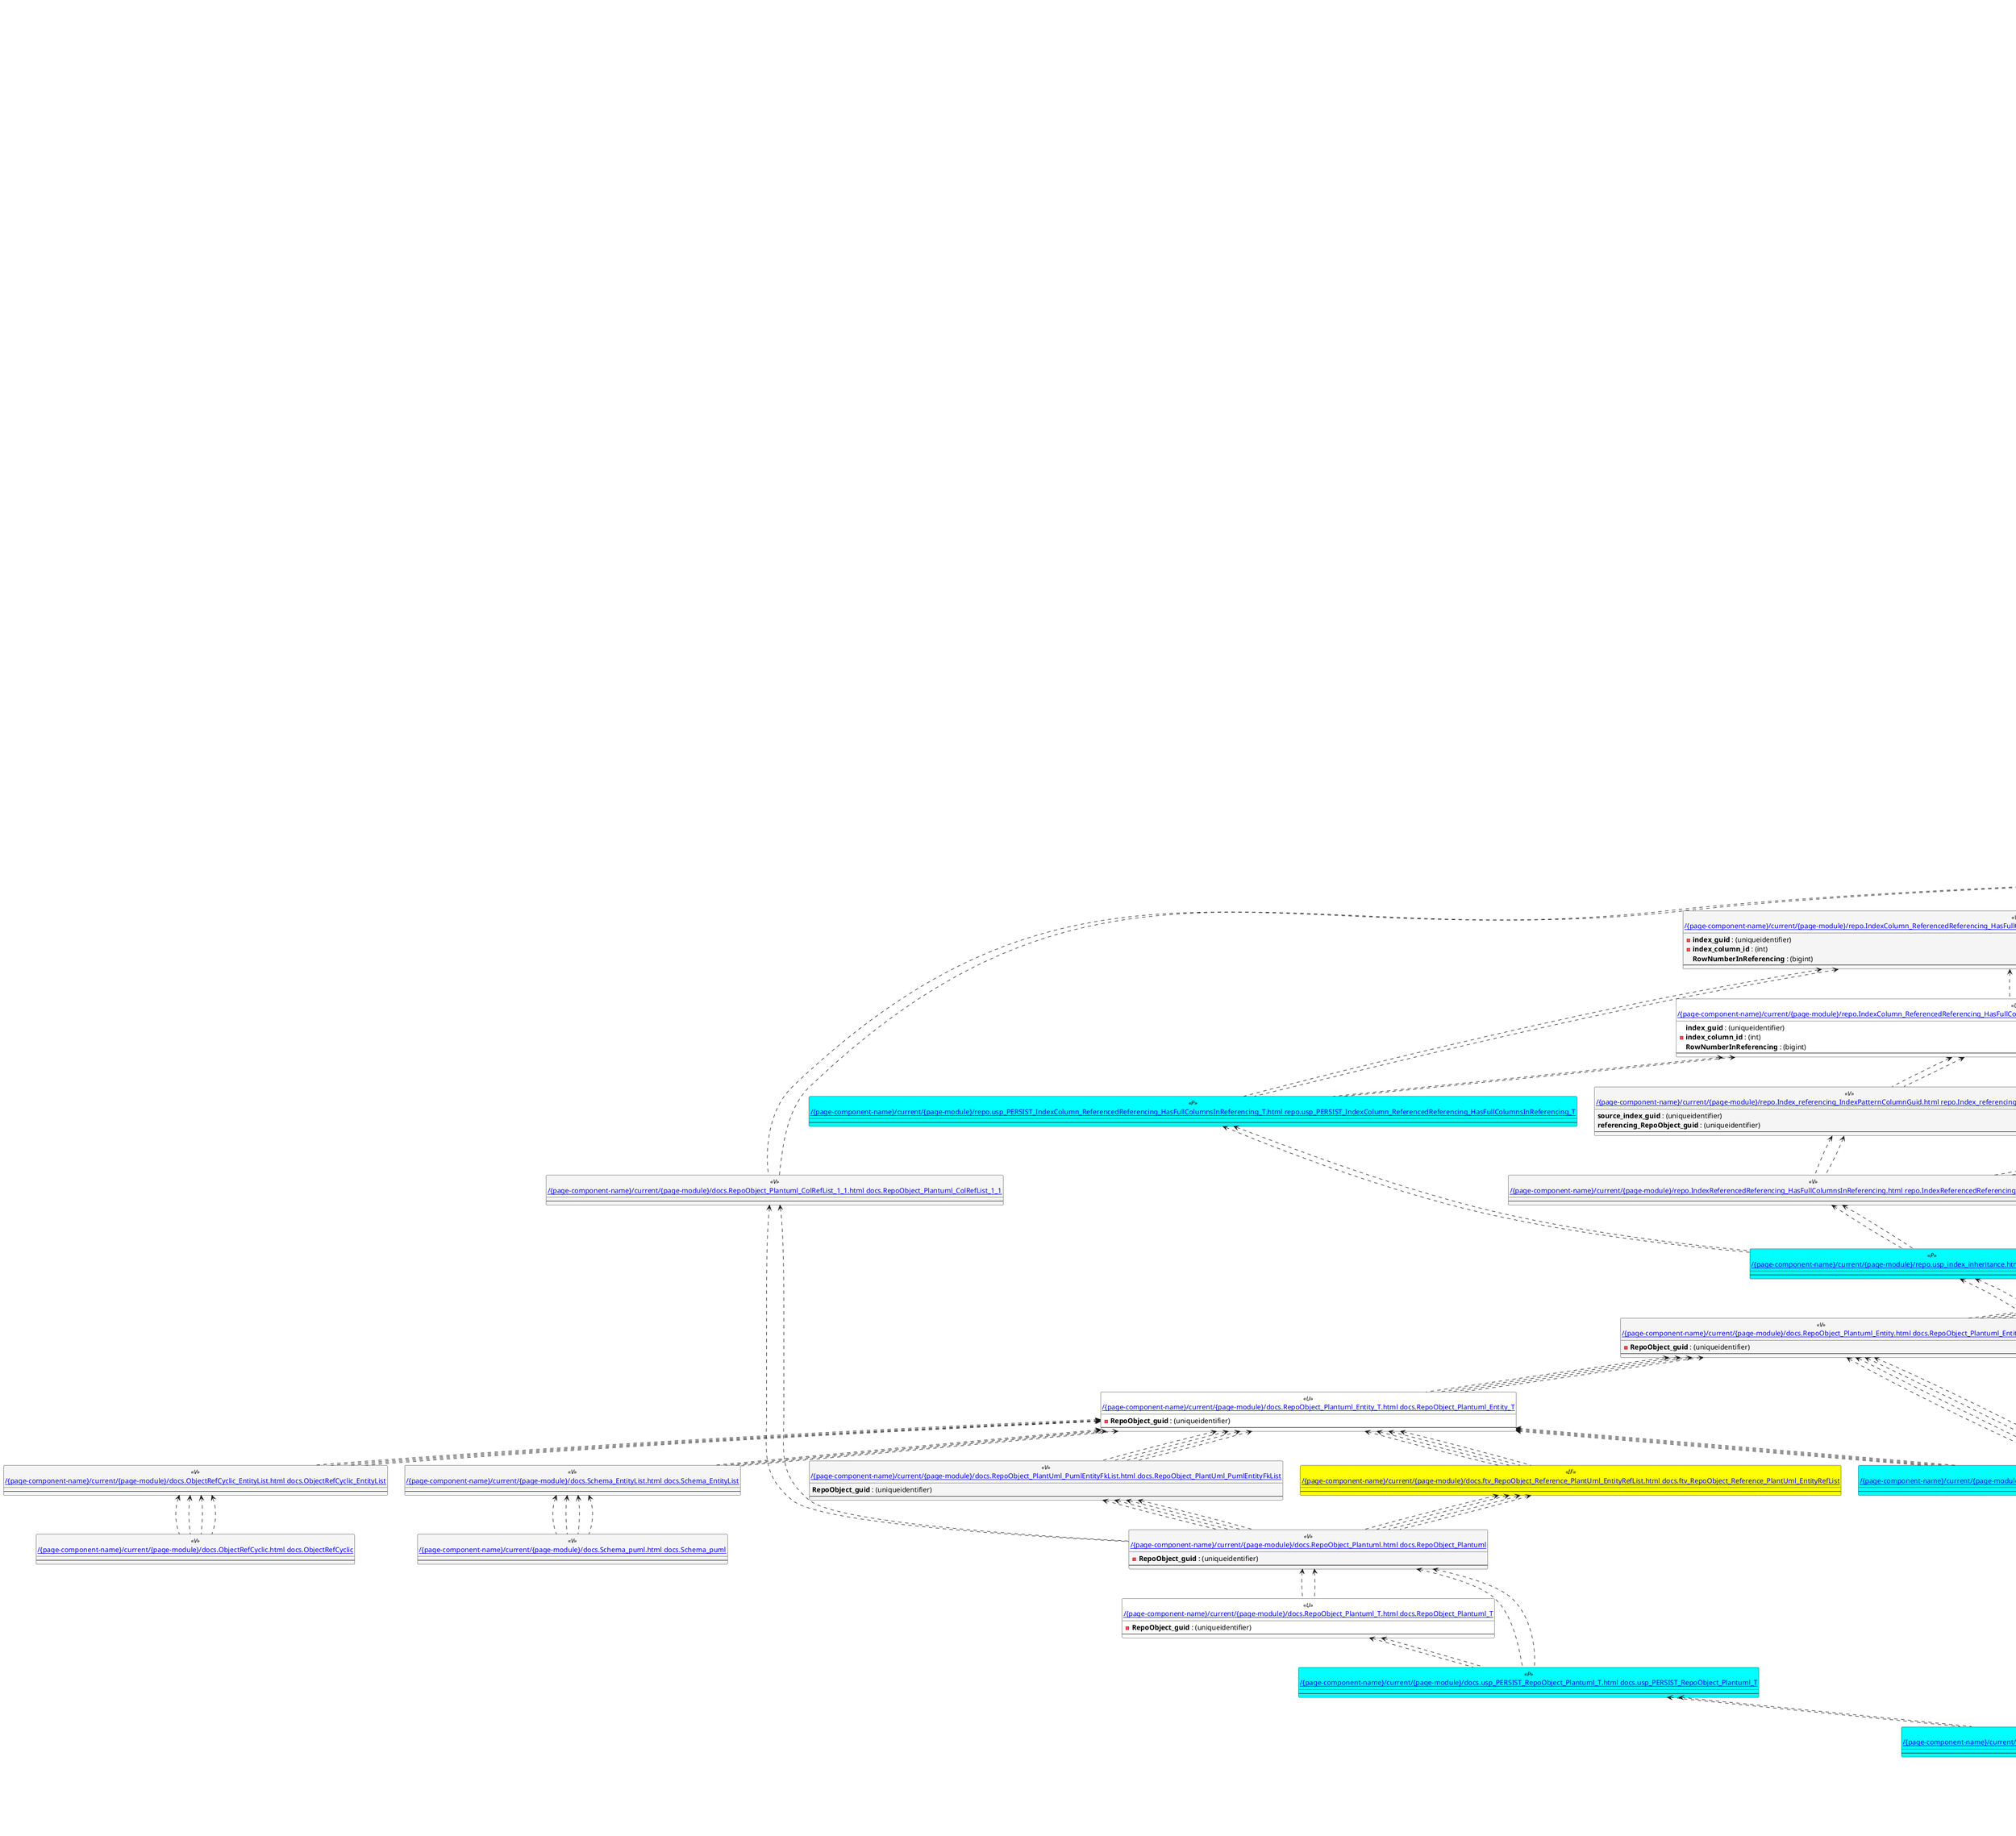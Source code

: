 @startuml
'Left to right direction
top to bottom direction
hide circle
'avoide "." issues:
set namespaceSeparator none


skinparam class {
  BackgroundColor White
  BackgroundColor<<FN>> Yellow
  BackgroundColor<<FS>> Yellow
  BackgroundColor<<FT>> LightGray
  BackgroundColor<<IF>> Yellow
  BackgroundColor<<IS>> Yellow
  BackgroundColor<<P>> Aqua
  BackgroundColor<<PC>> Aqua
  BackgroundColor<<SN>> Yellow
  BackgroundColor<<SO>> SlateBlue
  BackgroundColor<<TF>> LightGray
  BackgroundColor<<TR>> Tomato
  BackgroundColor<<U>> White
  BackgroundColor<<V>> WhiteSmoke
  BackgroundColor<<X>> Aqua
}


entity "[[{site-url}/{page-component-name}/current/{page-module}/docs.ftv_RepoObject_Reference_PlantUml_EntityRefList.html docs.ftv_RepoObject_Reference_PlantUml_EntityRefList]]" as docs.ftv_RepoObject_Reference_PlantUml_EntityRefList << IF >> {
  --
}

entity "[[{site-url}/{page-component-name}/current/{page-module}/docs.ObjectRefCyclic.html docs.ObjectRefCyclic]]" as docs.ObjectRefCyclic << V >> {
  --
}

entity "[[{site-url}/{page-component-name}/current/{page-module}/docs.ObjectRefCyclic_EntityList.html docs.ObjectRefCyclic_EntityList]]" as docs.ObjectRefCyclic_EntityList << V >> {
  --
}

entity "[[{site-url}/{page-component-name}/current/{page-module}/docs.RepoObject_Adoc.html docs.RepoObject_Adoc]]" as docs.RepoObject_Adoc << V >> {
  --
}

entity "[[{site-url}/{page-component-name}/current/{page-module}/docs.RepoObject_Adoc_T.html docs.RepoObject_Adoc_T]]" as docs.RepoObject_Adoc_T << U >> {
  --
}

entity "[[{site-url}/{page-component-name}/current/{page-module}/docs.RepoObject_ColumnList.html docs.RepoObject_ColumnList]]" as docs.RepoObject_ColumnList << V >> {
  --
}

entity "[[{site-url}/{page-component-name}/current/{page-module}/docs.RepoObject_ColumnList_T.html docs.RepoObject_ColumnList_T]]" as docs.RepoObject_ColumnList_T << U >> {
  - **RepoObject_guid** : (uniqueidentifier)
  --
}

entity "[[{site-url}/{page-component-name}/current/{page-module}/docs.RepoObject_Plantuml.html docs.RepoObject_Plantuml]]" as docs.RepoObject_Plantuml << V >> {
  - **RepoObject_guid** : (uniqueidentifier)
  --
}

entity "[[{site-url}/{page-component-name}/current/{page-module}/docs.RepoObject_Plantuml_ColRefList_1_1.html docs.RepoObject_Plantuml_ColRefList_1_1]]" as docs.RepoObject_Plantuml_ColRefList_1_1 << V >> {
  --
}

entity "[[{site-url}/{page-component-name}/current/{page-module}/docs.RepoObject_Plantuml_Entity.html docs.RepoObject_Plantuml_Entity]]" as docs.RepoObject_Plantuml_Entity << V >> {
  - **RepoObject_guid** : (uniqueidentifier)
  --
}

entity "[[{site-url}/{page-component-name}/current/{page-module}/docs.RepoObject_Plantuml_Entity_T.html docs.RepoObject_Plantuml_Entity_T]]" as docs.RepoObject_Plantuml_Entity_T << U >> {
  - **RepoObject_guid** : (uniqueidentifier)
  --
}

entity "[[{site-url}/{page-component-name}/current/{page-module}/docs.RepoObject_PlantUml_PumlEntityFkList.html docs.RepoObject_PlantUml_PumlEntityFkList]]" as docs.RepoObject_PlantUml_PumlEntityFkList << V >> {
  **RepoObject_guid** : (uniqueidentifier)
  --
}

entity "[[{site-url}/{page-component-name}/current/{page-module}/docs.RepoObject_Plantuml_T.html docs.RepoObject_Plantuml_T]]" as docs.RepoObject_Plantuml_T << U >> {
  - **RepoObject_guid** : (uniqueidentifier)
  --
}

entity "[[{site-url}/{page-component-name}/current/{page-module}/docs.Schema_EntityList.html docs.Schema_EntityList]]" as docs.Schema_EntityList << V >> {
  --
}

entity "[[{site-url}/{page-component-name}/current/{page-module}/docs.Schema_puml.html docs.Schema_puml]]" as docs.Schema_puml << V >> {
  --
}

entity "[[{site-url}/{page-component-name}/current/{page-module}/docs.usp_AntoraExport.html docs.usp_AntoraExport]]" as docs.usp_AntoraExport << P >> {
  --
}

entity "[[{site-url}/{page-component-name}/current/{page-module}/docs.usp_AntoraExport_ObjectPartialProperties.html docs.usp_AntoraExport_ObjectPartialProperties]]" as docs.usp_AntoraExport_ObjectPartialProperties << P >> {
  --
}

entity "[[{site-url}/{page-component-name}/current/{page-module}/docs.usp_AntoraExport_ObjectPuml.html docs.usp_AntoraExport_ObjectPuml]]" as docs.usp_AntoraExport_ObjectPuml << P >> {
  --
}

entity "[[{site-url}/{page-component-name}/current/{page-module}/docs.usp_PERSIST_RepoObject_Adoc_T.html docs.usp_PERSIST_RepoObject_Adoc_T]]" as docs.usp_PERSIST_RepoObject_Adoc_T << P >> {
  --
}

entity "[[{site-url}/{page-component-name}/current/{page-module}/docs.usp_PERSIST_RepoObject_ColumnList_T.html docs.usp_PERSIST_RepoObject_ColumnList_T]]" as docs.usp_PERSIST_RepoObject_ColumnList_T << P >> {
  --
}

entity "[[{site-url}/{page-component-name}/current/{page-module}/docs.usp_PERSIST_RepoObject_Plantuml_Entity_T.html docs.usp_PERSIST_RepoObject_Plantuml_Entity_T]]" as docs.usp_PERSIST_RepoObject_Plantuml_Entity_T << P >> {
  --
}

entity "[[{site-url}/{page-component-name}/current/{page-module}/docs.usp_PERSIST_RepoObject_Plantuml_T.html docs.usp_PERSIST_RepoObject_Plantuml_T]]" as docs.usp_PERSIST_RepoObject_Plantuml_T << P >> {
  --
}

entity "[[{site-url}/{page-component-name}/current/{page-module}/property.RepoObjectProperty_Collect_source_ROGross.html property.RepoObjectProperty_Collect_source_ROGross]]" as property.RepoObjectProperty_Collect_source_ROGross << V >> {
  - **RepoObject_guid** : (uniqueidentifier)
  - **property_name** : (varchar(39))
  --
}

entity "[[{site-url}/{page-component-name}/current/{page-module}/property.usp_RepoObjectProperty_collect.html property.usp_RepoObjectProperty_collect]]" as property.usp_RepoObjectProperty_collect << P >> {
  --
}

entity "[[{site-url}/{page-component-name}/current/{page-module}/reference.ftv_RepoObject_ColumReferenceRepoObject.html reference.ftv_RepoObject_ColumReferenceRepoObject]]" as reference.ftv_RepoObject_ColumReferenceRepoObject << IF >> {
  --
}

entity "[[{site-url}/{page-component-name}/current/{page-module}/reference.ftv_RepoObject_DbmlColumnRelation.html reference.ftv_RepoObject_DbmlColumnRelation]]" as reference.ftv_RepoObject_DbmlColumnRelation << IF >> {
  --
}

entity "[[{site-url}/{page-component-name}/current/{page-module}/reference.ftv_RepoObjectColumn_ReferenceTree.html reference.ftv_RepoObjectColumn_ReferenceTree]]" as reference.ftv_RepoObjectColumn_ReferenceTree << IF >> {
  --
}

entity "[[{site-url}/{page-component-name}/current/{page-module}/reference.RepoObjectColumn_reference.html reference.RepoObjectColumn_reference]]" as reference.RepoObjectColumn_reference << V >> {
  **referenced_RepoObjectColumn_guid** : (uniqueidentifier)
  **referencing_RepoObjectColumn_guid** : (uniqueidentifier)
  --
}

entity "[[{site-url}/{page-component-name}/current/{page-module}/reference.RepoObjectColumn_reference_SqlModules.html reference.RepoObjectColumn_reference_SqlModules]]" as reference.RepoObjectColumn_reference_SqlModules << V >> {
  **referencing_id** : (int)
  **referencing_minor_id** : (int)
  **referenced_id** : (int)
  **referenced_minor_id** : (int)
  --
}

entity "[[{site-url}/{page-component-name}/current/{page-module}/reference.RepoObjectColumn_reference_T.html reference.RepoObjectColumn_reference_T]]" as reference.RepoObjectColumn_reference_T << U >> {
  **referenced_RepoObjectColumn_guid** : (uniqueidentifier)
  **referencing_RepoObjectColumn_guid** : (uniqueidentifier)
  --
}

entity "[[{site-url}/{page-component-name}/current/{page-module}/reference.RepoObjectColumn_reference_union.html reference.RepoObjectColumn_reference_union]]" as reference.RepoObjectColumn_reference_union << V >> {
  --
}

entity "[[{site-url}/{page-component-name}/current/{page-module}/reference.RepoObjectColumn_ReferencedList.html reference.RepoObjectColumn_ReferencedList]]" as reference.RepoObjectColumn_ReferencedList << V >> {
  --
}

entity "[[{site-url}/{page-component-name}/current/{page-module}/reference.RepoObjectColumn_ReferenceTree.html reference.RepoObjectColumn_ReferenceTree]]" as reference.RepoObjectColumn_ReferenceTree << V >> {
  --
}

entity "[[{site-url}/{page-component-name}/current/{page-module}/reference.RepoObjectColumn_ReferencingList.html reference.RepoObjectColumn_ReferencingList]]" as reference.RepoObjectColumn_ReferencingList << V >> {
  --
}

entity "[[{site-url}/{page-component-name}/current/{page-module}/reference.RepoObjectColumn_ReferencingReferenced.html reference.RepoObjectColumn_ReferencingReferenced]]" as reference.RepoObjectColumn_ReferencingReferenced << V >> {
  - **Referenced_guid** : (uniqueidentifier)
  - **Referencing_guid** : (uniqueidentifier)
  --
}

entity "[[{site-url}/{page-component-name}/current/{page-module}/reference.RepoObjectColumn_RelationScript.html reference.RepoObjectColumn_RelationScript]]" as reference.RepoObjectColumn_RelationScript << V >> {
  --
}

entity "[[{site-url}/{page-component-name}/current/{page-module}/reference.usp_PERSIST_RepoObjectColumn_reference_T.html reference.usp_PERSIST_RepoObjectColumn_reference_T]]" as reference.usp_PERSIST_RepoObjectColumn_reference_T << P >> {
  --
}

entity "[[{site-url}/{page-component-name}/current/{page-module}/repo.check_IndexColumn_virtual_referenced_setpoint.html repo.check_IndexColumn_virtual_referenced_setpoint]]" as repo.check_IndexColumn_virtual_referenced_setpoint << V >> {
  - **index_guid** : (uniqueidentifier)
  - **index_column_id** : (int)
  --
}

entity "[[{site-url}/{page-component-name}/current/{page-module}/repo.Index_referencing_IndexPatternColumnGuid.html repo.Index_referencing_IndexPatternColumnGuid]]" as repo.Index_referencing_IndexPatternColumnGuid << V >> {
  **source_index_guid** : (uniqueidentifier)
  **referencing_RepoObject_guid** : (uniqueidentifier)
  --
}

entity "[[{site-url}/{page-component-name}/current/{page-module}/repo.IndexColumn_ReferencedReferencing_HasFullColumnsInReferencing.html repo.IndexColumn_ReferencedReferencing_HasFullColumnsInReferencing]]" as repo.IndexColumn_ReferencedReferencing_HasFullColumnsInReferencing << V >> {
  - **index_guid** : (uniqueidentifier)
  - **index_column_id** : (int)
  **RowNumberInReferencing** : (bigint)
  --
}

entity "[[{site-url}/{page-component-name}/current/{page-module}/repo.IndexColumn_ReferencedReferencing_HasFullColumnsInReferencing_check.html repo.IndexColumn_ReferencedReferencing_HasFullColumnsInReferencing_check]]" as repo.IndexColumn_ReferencedReferencing_HasFullColumnsInReferencing_check << V >> {
  --
}

entity "[[{site-url}/{page-component-name}/current/{page-module}/repo.IndexColumn_ReferencedReferencing_HasFullColumnsInReferencing_T.html repo.IndexColumn_ReferencedReferencing_HasFullColumnsInReferencing_T]]" as repo.IndexColumn_ReferencedReferencing_HasFullColumnsInReferencing_T << U >> {
  **index_guid** : (uniqueidentifier)
  - **index_column_id** : (int)
  **RowNumberInReferencing** : (bigint)
  --
}

entity "[[{site-url}/{page-component-name}/current/{page-module}/repo.IndexColumn_virtual_referenced_setpoint.html repo.IndexColumn_virtual_referenced_setpoint]]" as repo.IndexColumn_virtual_referenced_setpoint << V >> {
  - **index_guid** : (uniqueidentifier)
  - **index_column_id** : (int)
  --
}

entity "[[{site-url}/{page-component-name}/current/{page-module}/repo.IndexReferencedReferencing_HasFullColumnsInReferencing.html repo.IndexReferencedReferencing_HasFullColumnsInReferencing]]" as repo.IndexReferencedReferencing_HasFullColumnsInReferencing << V >> {
  --
}

entity "[[{site-url}/{page-component-name}/current/{page-module}/repo.RepoObject_ColumnList.html repo.RepoObject_ColumnList]]" as repo.RepoObject_ColumnList << V >> {
  --
}

entity "[[{site-url}/{page-component-name}/current/{page-module}/repo.RepoObject_gross2.html repo.RepoObject_gross2]]" as repo.RepoObject_gross2 << V >> {
  --
}

entity "[[{site-url}/{page-component-name}/current/{page-module}/repo.RepoObject_SqlCreateTable.html repo.RepoObject_SqlCreateTable]]" as repo.RepoObject_SqlCreateTable << V >> {
  - **RepoObject_guid** : (uniqueidentifier)
  --
}

entity "[[{site-url}/{page-component-name}/current/{page-module}/repo.RepoObjectColumn_gross2.html repo.RepoObjectColumn_gross2]]" as repo.RepoObjectColumn_gross2 << V >> {
  --
}

entity "[[{site-url}/{page-component-name}/current/{page-module}/repo.RepoObjectColumn_MissingSource_TypeV.html repo.RepoObjectColumn_MissingSource_TypeV]]" as repo.RepoObjectColumn_MissingSource_TypeV << V >> {
  - **RepoObjectColumn_guid** : (uniqueidentifier)
  --
}

entity "[[{site-url}/{page-component-name}/current/{page-module}/repo.usp_index_inheritance.html repo.usp_index_inheritance]]" as repo.usp_index_inheritance << P >> {
  --
}

entity "[[{site-url}/{page-component-name}/current/{page-module}/repo.usp_main.html repo.usp_main]]" as repo.usp_main << P >> {
  --
}

entity "[[{site-url}/{page-component-name}/current/{page-module}/repo.usp_PERSIST_IndexColumn_ReferencedReferencing_HasFullColumnsInReferencing_T.html repo.usp_PERSIST_IndexColumn_ReferencedReferencing_HasFullColumnsInReferencing_T]]" as repo.usp_PERSIST_IndexColumn_ReferencedReferencing_HasFullColumnsInReferencing_T << P >> {
  --
}

entity "[[{site-url}/{page-component-name}/current/{page-module}/sqlparse.RepoObject_SqlModules_29_2_object_is_GroupBy.html sqlparse.RepoObject_SqlModules_29_2_object_is_GroupBy]]" as sqlparse.RepoObject_SqlModules_29_2_object_is_GroupBy << V >> {
  - **RepoObject_guid** : (uniqueidentifier)
  --
}

entity "[[{site-url}/{page-component-name}/current/{page-module}/sqlparse.RepoObject_SqlModules_39_object.html sqlparse.RepoObject_SqlModules_39_object]]" as sqlparse.RepoObject_SqlModules_39_object << V >> {
  - **RepoObject_guid** : (uniqueidentifier)
  --
}

entity "[[{site-url}/{page-component-name}/current/{page-module}/sqlparse.RepoObject_SqlModules_41_from.html sqlparse.RepoObject_SqlModules_41_from]]" as sqlparse.RepoObject_SqlModules_41_from << V >> {
  - **RepoObject_guid** : (uniqueidentifier)
  - **json_key** : (nvarchar(4000))
  --
}

entity "[[{site-url}/{page-component-name}/current/{page-module}/sqlparse.RepoObject_SqlModules_41_from_T.html sqlparse.RepoObject_SqlModules_41_from_T]]" as sqlparse.RepoObject_SqlModules_41_from_T << U >> {
  - **RepoObject_guid** : (uniqueidentifier)
  - **json_key** : (nvarchar(4000))
  --
}

entity "[[{site-url}/{page-component-name}/current/{page-module}/sqlparse.RepoObject_SqlModules_42_from_Identifier.html sqlparse.RepoObject_SqlModules_42_from_Identifier]]" as sqlparse.RepoObject_SqlModules_42_from_Identifier << V >> {
  --
}

entity "[[{site-url}/{page-component-name}/current/{page-module}/sqlparse.RepoObject_SqlModules_43_from_Identifier.html sqlparse.RepoObject_SqlModules_43_from_Identifier]]" as sqlparse.RepoObject_SqlModules_43_from_Identifier << V >> {
  --
}

entity "[[{site-url}/{page-component-name}/current/{page-module}/sqlparse.RepoObject_SqlModules_44_from_Identifier_QuoteName.html sqlparse.RepoObject_SqlModules_44_from_Identifier_QuoteName]]" as sqlparse.RepoObject_SqlModules_44_from_Identifier_QuoteName << V >> {
  --
}

entity "[[{site-url}/{page-component-name}/current/{page-module}/sqlparse.RepoObject_SqlModules_61_SelectIdentifier_Union.html sqlparse.RepoObject_SqlModules_61_SelectIdentifier_Union]]" as sqlparse.RepoObject_SqlModules_61_SelectIdentifier_Union << V >> {
  --
}

entity "[[{site-url}/{page-component-name}/current/{page-module}/sqlparse.RepoObject_SqlModules_61_SelectIdentifier_Union_T.html sqlparse.RepoObject_SqlModules_61_SelectIdentifier_Union_T]]" as sqlparse.RepoObject_SqlModules_61_SelectIdentifier_Union_T << U >> {
  --
}

entity "[[{site-url}/{page-component-name}/current/{page-module}/sqlparse.RepoObject_SqlModules_71_reference_ExpliciteTableAlias.html sqlparse.RepoObject_SqlModules_71_reference_ExpliciteTableAlias]]" as sqlparse.RepoObject_SqlModules_71_reference_ExpliciteTableAlias << V >> {
  --
}

entity "[[{site-url}/{page-component-name}/current/{page-module}/sqlparse.RepoObject_SqlModules_72_reference_NoTableAlias.html sqlparse.RepoObject_SqlModules_72_reference_NoTableAlias]]" as sqlparse.RepoObject_SqlModules_72_reference_NoTableAlias << V >> {
  --
}

entity "[[{site-url}/{page-component-name}/current/{page-module}/sqlparse.RepoObject_SqlModules_79_reference_union.html sqlparse.RepoObject_SqlModules_79_reference_union]]" as sqlparse.RepoObject_SqlModules_79_reference_union << V >> {
  --
}

entity "[[{site-url}/{page-component-name}/current/{page-module}/sqlparse.usp_PERSIST_RepoObject_SqlModules_41_from_T.html sqlparse.usp_PERSIST_RepoObject_SqlModules_41_from_T]]" as sqlparse.usp_PERSIST_RepoObject_SqlModules_41_from_T << P >> {
  --
}

entity "[[{site-url}/{page-component-name}/current/{page-module}/sqlparse.usp_PERSIST_RepoObject_SqlModules_61_SelectIdentifier_Union_T.html sqlparse.usp_PERSIST_RepoObject_SqlModules_61_SelectIdentifier_Union_T]]" as sqlparse.usp_PERSIST_RepoObject_SqlModules_61_SelectIdentifier_Union_T << P >> {
  --
}

entity "[[{site-url}/{page-component-name}/current/{page-module}/sqlparse.usp_sqlparse.html sqlparse.usp_sqlparse]]" as sqlparse.usp_sqlparse << P >> {
  --
}

entity "[[{site-url}/{page-component-name}/current/{page-module}/uspgenerator.GeneratorUspStep_Persistence_src.html uspgenerator.GeneratorUspStep_Persistence_src]]" as uspgenerator.GeneratorUspStep_Persistence_src << V >> {
  - **usp_id** : (int)
  --
}

entity "[[{site-url}/{page-component-name}/current/{page-module}/uspgenerator.usp_GeneratorUsp_insert_update_persistence.html uspgenerator.usp_GeneratorUsp_insert_update_persistence]]" as uspgenerator.usp_GeneratorUsp_insert_update_persistence << P >> {
  --
}

docs.ftv_RepoObject_Reference_PlantUml_EntityRefList <.. docs.RepoObject_Plantuml
docs.ftv_RepoObject_Reference_PlantUml_EntityRefList <.. docs.RepoObject_Plantuml
docs.ftv_RepoObject_Reference_PlantUml_EntityRefList <.. docs.RepoObject_Plantuml
docs.ftv_RepoObject_Reference_PlantUml_EntityRefList <.. docs.RepoObject_Plantuml
docs.ObjectRefCyclic_EntityList <.. docs.ObjectRefCyclic
docs.ObjectRefCyclic_EntityList <.. docs.ObjectRefCyclic
docs.ObjectRefCyclic_EntityList <.. docs.ObjectRefCyclic
docs.ObjectRefCyclic_EntityList <.. docs.ObjectRefCyclic
docs.RepoObject_Adoc <.. docs.RepoObject_Adoc_T
docs.RepoObject_Adoc <.. docs.usp_PERSIST_RepoObject_Adoc_T
docs.RepoObject_Adoc <.. docs.RepoObject_Adoc_T
docs.RepoObject_Adoc <.. docs.usp_PERSIST_RepoObject_Adoc_T
docs.RepoObject_Adoc <.. docs.RepoObject_Adoc_T
docs.RepoObject_Adoc <.. docs.usp_PERSIST_RepoObject_Adoc_T
docs.RepoObject_Adoc <.. docs.RepoObject_Adoc_T
docs.RepoObject_Adoc <.. docs.usp_PERSIST_RepoObject_Adoc_T
docs.RepoObject_Adoc <.. docs.RepoObject_Adoc_T
docs.RepoObject_Adoc <.. docs.usp_PERSIST_RepoObject_Adoc_T
docs.RepoObject_Adoc <.. docs.RepoObject_Adoc_T
docs.RepoObject_Adoc <.. docs.usp_PERSIST_RepoObject_Adoc_T
docs.RepoObject_Adoc <.. docs.RepoObject_Adoc_T
docs.RepoObject_Adoc <.. docs.usp_PERSIST_RepoObject_Adoc_T
docs.RepoObject_Adoc <.. docs.RepoObject_Adoc_T
docs.RepoObject_Adoc <.. docs.usp_PERSIST_RepoObject_Adoc_T
docs.REpoObject_Adoc_T <.. docs.usp_PERSIST_RepoObject_Adoc_T
docs.REpoObject_Adoc_T <.. docs.usp_PERSIST_RepoObject_Adoc_T
docs.REpoObject_Adoc_T <.. docs.usp_PERSIST_RepoObject_Adoc_T
docs.REpoObject_Adoc_T <.. docs.usp_PERSIST_RepoObject_Adoc_T
docs.REpoObject_Adoc_T <.. docs.usp_PERSIST_RepoObject_Adoc_T
docs.REpoObject_Adoc_T <.. docs.usp_PERSIST_RepoObject_Adoc_T
docs.REpoObject_Adoc_T <.. docs.usp_PERSIST_RepoObject_Adoc_T
docs.REpoObject_Adoc_T <.. docs.usp_PERSIST_RepoObject_Adoc_T
docs.RepoObject_ColumnList <.. docs.RepoObject_ColumnList_T
docs.RepoObject_ColumnList <.. docs.usp_PERSIST_RepoObject_ColumnList_T
docs.RepoObject_ColumnList <.. docs.RepoObject_ColumnList_T
docs.RepoObject_ColumnList <.. docs.usp_PERSIST_RepoObject_ColumnList_T
docs.RepoObject_ColumnList <.. docs.RepoObject_ColumnList_T
docs.RepoObject_ColumnList <.. docs.usp_PERSIST_RepoObject_ColumnList_T
docs.RepoObject_ColumnList <.. docs.RepoObject_ColumnList_T
docs.RepoObject_ColumnList <.. docs.usp_PERSIST_RepoObject_ColumnList_T
docs.RepoObject_ColumnList_T <.. docs.RepoObject_Adoc
docs.RepoObject_ColumnList_T <.. docs.RepoObject_Plantuml_Entity
docs.RepoObject_ColumnList_T <.. docs.usp_PERSIST_RepoObject_ColumnList_T
docs.RepoObject_ColumnList_T <.. docs.RepoObject_Adoc
docs.RepoObject_ColumnList_T <.. docs.RepoObject_Plantuml_Entity
docs.RepoObject_ColumnList_T <.. docs.usp_PERSIST_RepoObject_ColumnList_T
docs.RepoObject_ColumnList_T <.. docs.RepoObject_Adoc
docs.RepoObject_ColumnList_T <.. docs.RepoObject_Plantuml_Entity
docs.RepoObject_ColumnList_T <.. docs.usp_PERSIST_RepoObject_ColumnList_T
docs.RepoObject_ColumnList_T <.. docs.RepoObject_Adoc
docs.RepoObject_ColumnList_T <.. docs.RepoObject_Plantuml_Entity
docs.RepoObject_ColumnList_T <.. docs.usp_PERSIST_RepoObject_ColumnList_T
docs.RepoObject_Plantuml <.. docs.RepoObject_Plantuml_T
docs.RepoObject_Plantuml <.. docs.usp_PERSIST_RepoObject_Plantuml_T
docs.RepoObject_Plantuml <.. docs.RepoObject_Plantuml_T
docs.RepoObject_Plantuml <.. docs.usp_PERSIST_RepoObject_Plantuml_T
docs.RepoObject_Plantuml_ColRefList_1_1 <.. docs.RepoObject_Plantuml
docs.RepoObject_Plantuml_ColRefList_1_1 <.. docs.RepoObject_Plantuml
docs.RepoObject_Plantuml_Entity <.. docs.RepoObject_Plantuml_Entity_T
docs.RepoObject_Plantuml_Entity <.. docs.usp_PERSIST_RepoObject_Plantuml_Entity_T
docs.RepoObject_Plantuml_Entity <.. docs.RepoObject_Plantuml_Entity_T
docs.RepoObject_Plantuml_Entity <.. docs.usp_PERSIST_RepoObject_Plantuml_Entity_T
docs.RepoObject_Plantuml_Entity <.. docs.RepoObject_Plantuml_Entity_T
docs.RepoObject_Plantuml_Entity <.. docs.usp_PERSIST_RepoObject_Plantuml_Entity_T
docs.RepoObject_Plantuml_Entity <.. docs.RepoObject_Plantuml_Entity_T
docs.RepoObject_Plantuml_Entity <.. docs.usp_PERSIST_RepoObject_Plantuml_Entity_T
docs.RepoObject_Plantuml_Entity_T <.. docs.usp_PERSIST_RepoObject_Plantuml_Entity_T
docs.RepoObject_Plantuml_Entity_T <.. docs.ftv_RepoObject_Reference_PlantUml_EntityRefList
docs.RepoObject_Plantuml_Entity_T <.. docs.RepoObject_PlantUml_PumlEntityFkList
docs.RepoObject_Plantuml_Entity_T <.. docs.ObjectRefCyclic_EntityList
docs.RepoObject_Plantuml_Entity_T <.. docs.Schema_EntityList
docs.RepoObject_Plantuml_Entity_T <.. docs.usp_PERSIST_RepoObject_Plantuml_Entity_T
docs.RepoObject_Plantuml_Entity_T <.. docs.ftv_RepoObject_Reference_PlantUml_EntityRefList
docs.RepoObject_Plantuml_Entity_T <.. docs.RepoObject_PlantUml_PumlEntityFkList
docs.RepoObject_Plantuml_Entity_T <.. docs.ObjectRefCyclic_EntityList
docs.RepoObject_Plantuml_Entity_T <.. docs.Schema_EntityList
docs.RepoObject_Plantuml_Entity_T <.. docs.usp_PERSIST_RepoObject_Plantuml_Entity_T
docs.RepoObject_Plantuml_Entity_T <.. docs.ftv_RepoObject_Reference_PlantUml_EntityRefList
docs.RepoObject_Plantuml_Entity_T <.. docs.RepoObject_PlantUml_PumlEntityFkList
docs.RepoObject_Plantuml_Entity_T <.. docs.ObjectRefCyclic_EntityList
docs.RepoObject_Plantuml_Entity_T <.. docs.Schema_EntityList
docs.RepoObject_Plantuml_Entity_T <.. docs.usp_PERSIST_RepoObject_Plantuml_Entity_T
docs.RepoObject_Plantuml_Entity_T <.. docs.ftv_RepoObject_Reference_PlantUml_EntityRefList
docs.RepoObject_Plantuml_Entity_T <.. docs.RepoObject_PlantUml_PumlEntityFkList
docs.RepoObject_Plantuml_Entity_T <.. docs.ObjectRefCyclic_EntityList
docs.RepoObject_Plantuml_Entity_T <.. docs.Schema_EntityList
docs.RepoObject_PlantUml_PumlEntityFkList <.. docs.RepoObject_Plantuml
docs.RepoObject_PlantUml_PumlEntityFkList <.. docs.RepoObject_Plantuml
docs.RepoObject_PlantUml_PumlEntityFkList <.. docs.RepoObject_Plantuml
docs.RepoObject_PlantUml_PumlEntityFkList <.. docs.RepoObject_Plantuml
docs.RepoObject_Plantuml_T <.. docs.usp_PERSIST_RepoObject_Plantuml_T
docs.RepoObject_Plantuml_T <.. docs.usp_PERSIST_RepoObject_Plantuml_T
docs.Schema_EntityList <.. docs.Schema_puml
docs.Schema_EntityList <.. docs.Schema_puml
docs.Schema_EntityList <.. docs.Schema_puml
docs.Schema_EntityList <.. docs.Schema_puml
docs.usp_AntoraExport_ObjectPartialProperties <.. docs.usp_AntoraExport
docs.usp_AntoraExport_ObjectPartialProperties <.. docs.usp_AntoraExport
docs.usp_AntoraExport_ObjectPartialProperties <.. docs.usp_AntoraExport
docs.usp_AntoraExport_ObjectPartialProperties <.. docs.usp_AntoraExport
docs.usp_AntoraExport_ObjectPuml <.. docs.usp_AntoraExport
docs.usp_AntoraExport_ObjectPuml <.. docs.usp_AntoraExport
docs.usp_PERSIST_RepoObject_Adoc_T <.. docs.usp_AntoraExport_ObjectPartialProperties
docs.usp_PERSIST_RepoObject_Adoc_T <.. docs.usp_AntoraExport_ObjectPartialProperties
docs.usp_PERSIST_RepoObject_Adoc_T <.. docs.usp_AntoraExport_ObjectPartialProperties
docs.usp_PERSIST_RepoObject_Adoc_T <.. docs.usp_AntoraExport_ObjectPartialProperties
docs.usp_PERSIST_RepoObject_Adoc_T <.. docs.usp_AntoraExport_ObjectPartialProperties
docs.usp_PERSIST_RepoObject_Adoc_T <.. docs.usp_AntoraExport_ObjectPartialProperties
docs.usp_PERSIST_RepoObject_Adoc_T <.. docs.usp_AntoraExport_ObjectPartialProperties
docs.usp_PERSIST_RepoObject_Adoc_T <.. docs.usp_AntoraExport_ObjectPartialProperties
docs.usp_PERSIST_RepoObject_ColumnList_T <.. docs.usp_AntoraExport_ObjectPartialProperties
docs.usp_PERSIST_RepoObject_ColumnList_T <.. docs.usp_AntoraExport_ObjectPartialProperties
docs.usp_PERSIST_RepoObject_ColumnList_T <.. docs.usp_AntoraExport_ObjectPartialProperties
docs.usp_PERSIST_RepoObject_ColumnList_T <.. docs.usp_AntoraExport_ObjectPartialProperties
docs.usp_PERSIST_RepoObject_Plantuml_Entity_T <.. docs.usp_AntoraExport_ObjectPuml
docs.usp_PERSIST_RepoObject_Plantuml_Entity_T <.. docs.usp_AntoraExport_ObjectPuml
docs.usp_PERSIST_RepoObject_Plantuml_Entity_T <.. docs.usp_AntoraExport_ObjectPuml
docs.usp_PERSIST_RepoObject_Plantuml_Entity_T <.. docs.usp_AntoraExport_ObjectPuml
docs.usp_PERSIST_RepoObject_Plantuml_T <.. docs.usp_AntoraExport_ObjectPuml
docs.usp_PERSIST_RepoObject_Plantuml_T <.. docs.usp_AntoraExport_ObjectPuml
property.RepoObjectProperty_Collect_source_ROGross <.. property.usp_RepoObjectProperty_collect
property.RepoObjectProperty_Collect_source_ROGross <.. property.usp_RepoObjectProperty_collect
property.RepoObjectProperty_Collect_source_ROGross <.. property.usp_RepoObjectProperty_collect
property.RepoObjectProperty_Collect_source_ROGross <.. property.usp_RepoObjectProperty_collect
property.usp_RepoObjectProperty_collect <.. docs.usp_AntoraExport
property.usp_RepoObjectProperty_collect <.. docs.usp_AntoraExport
property.usp_RepoObjectProperty_collect <.. docs.usp_AntoraExport
property.usp_RepoObjectProperty_collect <.. docs.usp_AntoraExport
reference.ftv_RepoObjectColumn_ReferenceTree <.. reference.RepoObjectColumn_ReferenceTree
reference.ftv_RepoObjectColumn_ReferenceTree <.. reference.RepoObjectColumn_ReferenceTree
reference.RepoObjectColumn_reference <.. reference.RepoObjectColumn_reference_T
reference.RepoObjectColumn_reference <.. reference.usp_PERSIST_RepoObjectColumn_reference_T
reference.RepoObjectColumn_reference <.. reference.RepoObjectColumn_reference_T
reference.RepoObjectColumn_reference <.. reference.usp_PERSIST_RepoObjectColumn_reference_T
reference.RepoObjectColumn_reference_SqlModules <.. reference.RepoObjectColumn_reference_union
reference.RepoObjectColumn_reference_SqlModules <.. reference.RepoObjectColumn_reference_union
reference.RepoObjectColumn_reference_T <.. reference.RepoObjectColumn_ReferencingReferenced
reference.RepoObjectColumn_reference_T <.. reference.usp_PERSIST_RepoObjectColumn_reference_T
reference.RepoObjectColumn_reference_T <.. docs.RepoObject_Plantuml_ColRefList_1_1
reference.RepoObjectColumn_reference_T <.. repo.IndexColumn_ReferencedReferencing_HasFullColumnsInReferencing
reference.RepoObjectColumn_reference_T <.. repo.RepoObjectColumn_MissingSource_TypeV
reference.RepoObjectColumn_reference_T <.. reference.RepoObjectColumn_RelationScript
reference.RepoObjectColumn_reference_T <.. reference.RepoObjectColumn_ReferencingReferenced
reference.RepoObjectColumn_reference_T <.. reference.usp_PERSIST_RepoObjectColumn_reference_T
reference.RepoObjectColumn_reference_T <.. docs.RepoObject_Plantuml_ColRefList_1_1
reference.RepoObjectColumn_reference_T <.. repo.IndexColumn_ReferencedReferencing_HasFullColumnsInReferencing
reference.RepoObjectColumn_reference_T <.. repo.RepoObjectColumn_MissingSource_TypeV
reference.RepoObjectColumn_reference_T <.. reference.RepoObjectColumn_RelationScript
reference.RepoObjectColumn_reference_union <.. reference.RepoObjectColumn_reference
reference.RepoObjectColumn_reference_union <.. reference.RepoObjectColumn_reference
reference.RepoObjectColumn_ReferencedList <.. repo.RepoObjectColumn_gross2
reference.RepoObjectColumn_ReferencedList <.. repo.RepoObjectColumn_gross2
reference.RepoObjectColumn_ReferenceTree <.. reference.ftv_RepoObject_ColumReferenceRepoObject
reference.RepoObjectColumn_ReferenceTree <.. reference.ftv_RepoObject_ColumReferenceRepoObject
reference.RepoObjectColumn_ReferencingList <.. repo.RepoObjectColumn_gross2
reference.RepoObjectColumn_ReferencingList <.. repo.RepoObjectColumn_gross2
reference.RepoObjectColumn_ReferencingReferenced <.. reference.ftv_RepoObjectColumn_ReferenceTree
reference.RepoObjectColumn_ReferencingReferenced <.. reference.ftv_RepoObject_DbmlColumnRelation
reference.RepoObjectColumn_ReferencingReferenced <.. reference.RepoObjectColumn_ReferencedList
reference.RepoObjectColumn_ReferencingReferenced <.. reference.RepoObjectColumn_ReferencingList
reference.RepoObjectColumn_ReferencingReferenced <.. reference.ftv_RepoObjectColumn_ReferenceTree
reference.RepoObjectColumn_ReferencingReferenced <.. reference.ftv_RepoObject_DbmlColumnRelation
reference.RepoObjectColumn_ReferencingReferenced <.. reference.RepoObjectColumn_ReferencedList
reference.RepoObjectColumn_ReferencingReferenced <.. reference.RepoObjectColumn_ReferencingList
reference.RepoObjectColumn_RelationScript <.. reference.ftv_RepoObject_ColumReferenceRepoObject
reference.RepoObjectColumn_RelationScript <.. reference.ftv_RepoObject_ColumReferenceRepoObject
reference.usp_PERSIST_RepoObjectColumn_reference_T <.. repo.usp_main
reference.usp_PERSIST_RepoObjectColumn_reference_T <.. repo.usp_main
repo.Index_referencing_IndexPatternColumnGuid <.. repo.IndexReferencedReferencing_HasFullColumnsInReferencing
repo.Index_referencing_IndexPatternColumnGuid <.. repo.IndexReferencedReferencing_HasFullColumnsInReferencing
repo.IndexColumn_ReferencedReferencing_HasFullColumnsInReferencing <.. repo.IndexColumn_ReferencedReferencing_HasFullColumnsInReferencing_T
repo.IndexColumn_ReferencedReferencing_HasFullColumnsInReferencing <.. repo.usp_PERSIST_IndexColumn_ReferencedReferencing_HasFullColumnsInReferencing_T
repo.IndexColumn_ReferencedReferencing_HasFullColumnsInReferencing <.. repo.IndexColumn_ReferencedReferencing_HasFullColumnsInReferencing_T
repo.IndexColumn_ReferencedReferencing_HasFullColumnsInReferencing <.. repo.usp_PERSIST_IndexColumn_ReferencedReferencing_HasFullColumnsInReferencing_T
repo.IndexColumn_ReferencedReferencing_HasFullColumnsInReferencing_T <.. repo.usp_PERSIST_IndexColumn_ReferencedReferencing_HasFullColumnsInReferencing_T
repo.IndexColumn_ReferencedReferencing_HasFullColumnsInReferencing_T <.. repo.IndexColumn_ReferencedReferencing_HasFullColumnsInReferencing_check
repo.IndexColumn_ReferencedReferencing_HasFullColumnsInReferencing_T <.. repo.IndexColumn_virtual_referenced_setpoint
repo.IndexColumn_ReferencedReferencing_HasFullColumnsInReferencing_T <.. repo.IndexReferencedReferencing_HasFullColumnsInReferencing
repo.IndexColumn_ReferencedReferencing_HasFullColumnsInReferencing_T <.. repo.Index_referencing_IndexPatternColumnGuid
repo.IndexColumn_ReferencedReferencing_HasFullColumnsInReferencing_T <.. repo.usp_PERSIST_IndexColumn_ReferencedReferencing_HasFullColumnsInReferencing_T
repo.IndexColumn_ReferencedReferencing_HasFullColumnsInReferencing_T <.. repo.IndexColumn_ReferencedReferencing_HasFullColumnsInReferencing_check
repo.IndexColumn_ReferencedReferencing_HasFullColumnsInReferencing_T <.. repo.IndexColumn_virtual_referenced_setpoint
repo.IndexColumn_ReferencedReferencing_HasFullColumnsInReferencing_T <.. repo.IndexReferencedReferencing_HasFullColumnsInReferencing
repo.IndexColumn_ReferencedReferencing_HasFullColumnsInReferencing_T <.. repo.Index_referencing_IndexPatternColumnGuid
repo.IndexColumn_virtual_referenced_setpoint <.. repo.check_IndexColumn_virtual_referenced_setpoint
repo.IndexColumn_virtual_referenced_setpoint <.. repo.usp_index_inheritance
repo.IndexColumn_virtual_referenced_setpoint <.. repo.check_IndexColumn_virtual_referenced_setpoint
repo.IndexColumn_virtual_referenced_setpoint <.. repo.usp_index_inheritance
repo.IndexReferencedReferencing_HasFullColumnsInReferencing <.. repo.usp_index_inheritance
repo.IndexReferencedReferencing_HasFullColumnsInReferencing <.. repo.usp_index_inheritance
repo.RepoObject_ColumnList <.. repo.RepoObject_SqlCreateTable
repo.RepoObject_ColumnList <.. repo.RepoObject_gross2
repo.RepoObject_ColumnList <.. repo.RepoObject_SqlCreateTable
repo.RepoObject_ColumnList <.. repo.RepoObject_gross2
repo.RepoObject_ColumnList <.. repo.RepoObject_SqlCreateTable
repo.RepoObject_ColumnList <.. repo.RepoObject_gross2
repo.RepoObject_ColumnList <.. repo.RepoObject_SqlCreateTable
repo.RepoObject_ColumnList <.. repo.RepoObject_gross2
repo.RepoObject_gross2 <.. uspgenerator.GeneratorUspStep_Persistence_src
repo.RepoObject_gross2 <.. docs.RepoObject_Adoc
repo.RepoObject_gross2 <.. property.RepoObjectProperty_Collect_source_ROGross
repo.RepoObject_gross2 <.. uspgenerator.GeneratorUspStep_Persistence_src
repo.RepoObject_gross2 <.. docs.RepoObject_Adoc
repo.RepoObject_gross2 <.. property.RepoObjectProperty_Collect_source_ROGross
repo.RepoObject_gross2 <.. uspgenerator.GeneratorUspStep_Persistence_src
repo.RepoObject_gross2 <.. docs.RepoObject_Adoc
repo.RepoObject_gross2 <.. property.RepoObjectProperty_Collect_source_ROGross
repo.RepoObject_gross2 <.. uspgenerator.GeneratorUspStep_Persistence_src
repo.RepoObject_gross2 <.. docs.RepoObject_Adoc
repo.RepoObject_gross2 <.. property.RepoObjectProperty_Collect_source_ROGross
repo.RepoObject_SqlCreateTable <.. reference.ftv_RepoObject_ColumReferenceRepoObject
repo.RepoObject_SqlCreateTable <.. reference.ftv_RepoObject_ColumReferenceRepoObject
repo.RepoObject_SqlCreateTable <.. reference.ftv_RepoObject_ColumReferenceRepoObject
repo.RepoObject_SqlCreateTable <.. reference.ftv_RepoObject_ColumReferenceRepoObject
repo.RepoObjectColumn_gross2 <.. repo.RepoObject_ColumnList
repo.RepoObjectColumn_gross2 <.. uspgenerator.usp_GeneratorUsp_insert_update_persistence
repo.RepoObjectColumn_gross2 <.. docs.RepoObject_ColumnList
repo.RepoObjectColumn_gross2 <.. repo.RepoObject_ColumnList
repo.RepoObjectColumn_gross2 <.. uspgenerator.usp_GeneratorUsp_insert_update_persistence
repo.RepoObjectColumn_gross2 <.. docs.RepoObject_ColumnList
repo.RepoObjectColumn_gross2 <.. repo.RepoObject_ColumnList
repo.RepoObjectColumn_gross2 <.. uspgenerator.usp_GeneratorUsp_insert_update_persistence
repo.RepoObjectColumn_gross2 <.. docs.RepoObject_ColumnList
repo.RepoObjectColumn_gross2 <.. repo.RepoObject_ColumnList
repo.RepoObjectColumn_gross2 <.. uspgenerator.usp_GeneratorUsp_insert_update_persistence
repo.RepoObjectColumn_gross2 <.. docs.RepoObject_ColumnList
repo.usp_index_inheritance <.. repo.usp_main
repo.usp_index_inheritance <.. repo.usp_main
repo.usp_PERSIST_IndexColumn_ReferencedReferencing_HasFullColumnsInReferencing_T <.. repo.usp_index_inheritance
repo.usp_PERSIST_IndexColumn_ReferencedReferencing_HasFullColumnsInReferencing_T <.. repo.usp_index_inheritance
sqlparse.RepoObject_SqlModules_29_2_object_is_GroupBy <.. sqlparse.RepoObject_SqlModules_39_object
sqlparse.RepoObject_SqlModules_39_object <.. sqlparse.RepoObject_SqlModules_41_from
sqlparse.RepoObject_SqlModules_39_object <.. sqlparse.RepoObject_SqlModules_61_SelectIdentifier_Union
sqlparse.RepoObject_SqlModules_41_from <.. sqlparse.RepoObject_SqlModules_41_from_T
sqlparse.RepoObject_SqlModules_41_from <.. sqlparse.usp_PERSIST_RepoObject_SqlModules_41_from_T
sqlparse.RepoObject_SqlModules_41_from_T <.. sqlparse.RepoObject_SqlModules_42_from_Identifier
sqlparse.RepoObject_SqlModules_41_from_T <.. sqlparse.usp_PERSIST_RepoObject_SqlModules_41_from_T
sqlparse.RepoObject_SqlModules_42_from_Identifier <.. sqlparse.RepoObject_SqlModules_43_from_Identifier
sqlparse.RepoObject_SqlModules_43_from_Identifier <.. sqlparse.RepoObject_SqlModules_44_from_Identifier_QuoteName
sqlparse.RepoObject_SqlModules_44_from_Identifier_QuoteName <.. sqlparse.RepoObject_SqlModules_71_reference_ExpliciteTableAlias
sqlparse.RepoObject_SqlModules_44_from_Identifier_QuoteName <.. sqlparse.RepoObject_SqlModules_72_reference_NoTableAlias
sqlparse.RepoObject_SqlModules_61_SelectIdentifier_Union <.. sqlparse.RepoObject_SqlModules_61_SelectIdentifier_Union_T
sqlparse.RepoObject_SqlModules_61_SelectIdentifier_Union <.. sqlparse.usp_PERSIST_RepoObject_SqlModules_61_SelectIdentifier_Union_T
sqlparse.RepoObject_SqlModules_61_SelectIdentifier_Union_T <.. sqlparse.RepoObject_SqlModules_71_reference_ExpliciteTableAlias
sqlparse.RepoObject_SqlModules_61_SelectIdentifier_Union_T <.. sqlparse.RepoObject_SqlModules_72_reference_NoTableAlias
sqlparse.RepoObject_SqlModules_61_SelectIdentifier_Union_T <.. sqlparse.usp_PERSIST_RepoObject_SqlModules_61_SelectIdentifier_Union_T
sqlparse.RepoObject_SqlModules_71_reference_ExpliciteTableAlias <.. sqlparse.RepoObject_SqlModules_79_reference_union
sqlparse.RepoObject_SqlModules_72_reference_NoTableAlias <.. sqlparse.RepoObject_SqlModules_79_reference_union
sqlparse.RepoObject_SqlModules_79_reference_union <.. reference.RepoObjectColumn_reference_SqlModules
sqlparse.RepoObject_SqlModules_79_reference_union <.. reference.RepoObjectColumn_reference_SqlModules
sqlparse.usp_PERSIST_RepoObject_SqlModules_41_from_T <.. sqlparse.usp_sqlparse
sqlparse.usp_PERSIST_RepoObject_SqlModules_61_SelectIdentifier_Union_T <.. sqlparse.usp_sqlparse
uspgenerator.GeneratorUspStep_Persistence_src <.. uspgenerator.usp_GeneratorUsp_insert_update_persistence
uspgenerator.GeneratorUspStep_Persistence_src <.. uspgenerator.usp_GeneratorUsp_insert_update_persistence
uspgenerator.GeneratorUspStep_Persistence_src <.. uspgenerator.usp_GeneratorUsp_insert_update_persistence
uspgenerator.GeneratorUspStep_Persistence_src <.. uspgenerator.usp_GeneratorUsp_insert_update_persistence
uspgenerator.usp_GeneratorUsp_insert_update_persistence <.. repo.usp_main
uspgenerator.usp_GeneratorUsp_insert_update_persistence <.. repo.usp_main
uspgenerator.usp_GeneratorUsp_insert_update_persistence <.. repo.usp_main
uspgenerator.usp_GeneratorUsp_insert_update_persistence <.. repo.usp_main
footer
to view a reduced diagram in original size and to be able to click on the links:
open the diagram in a new tab via the Context menu.
end footer

@enduml

